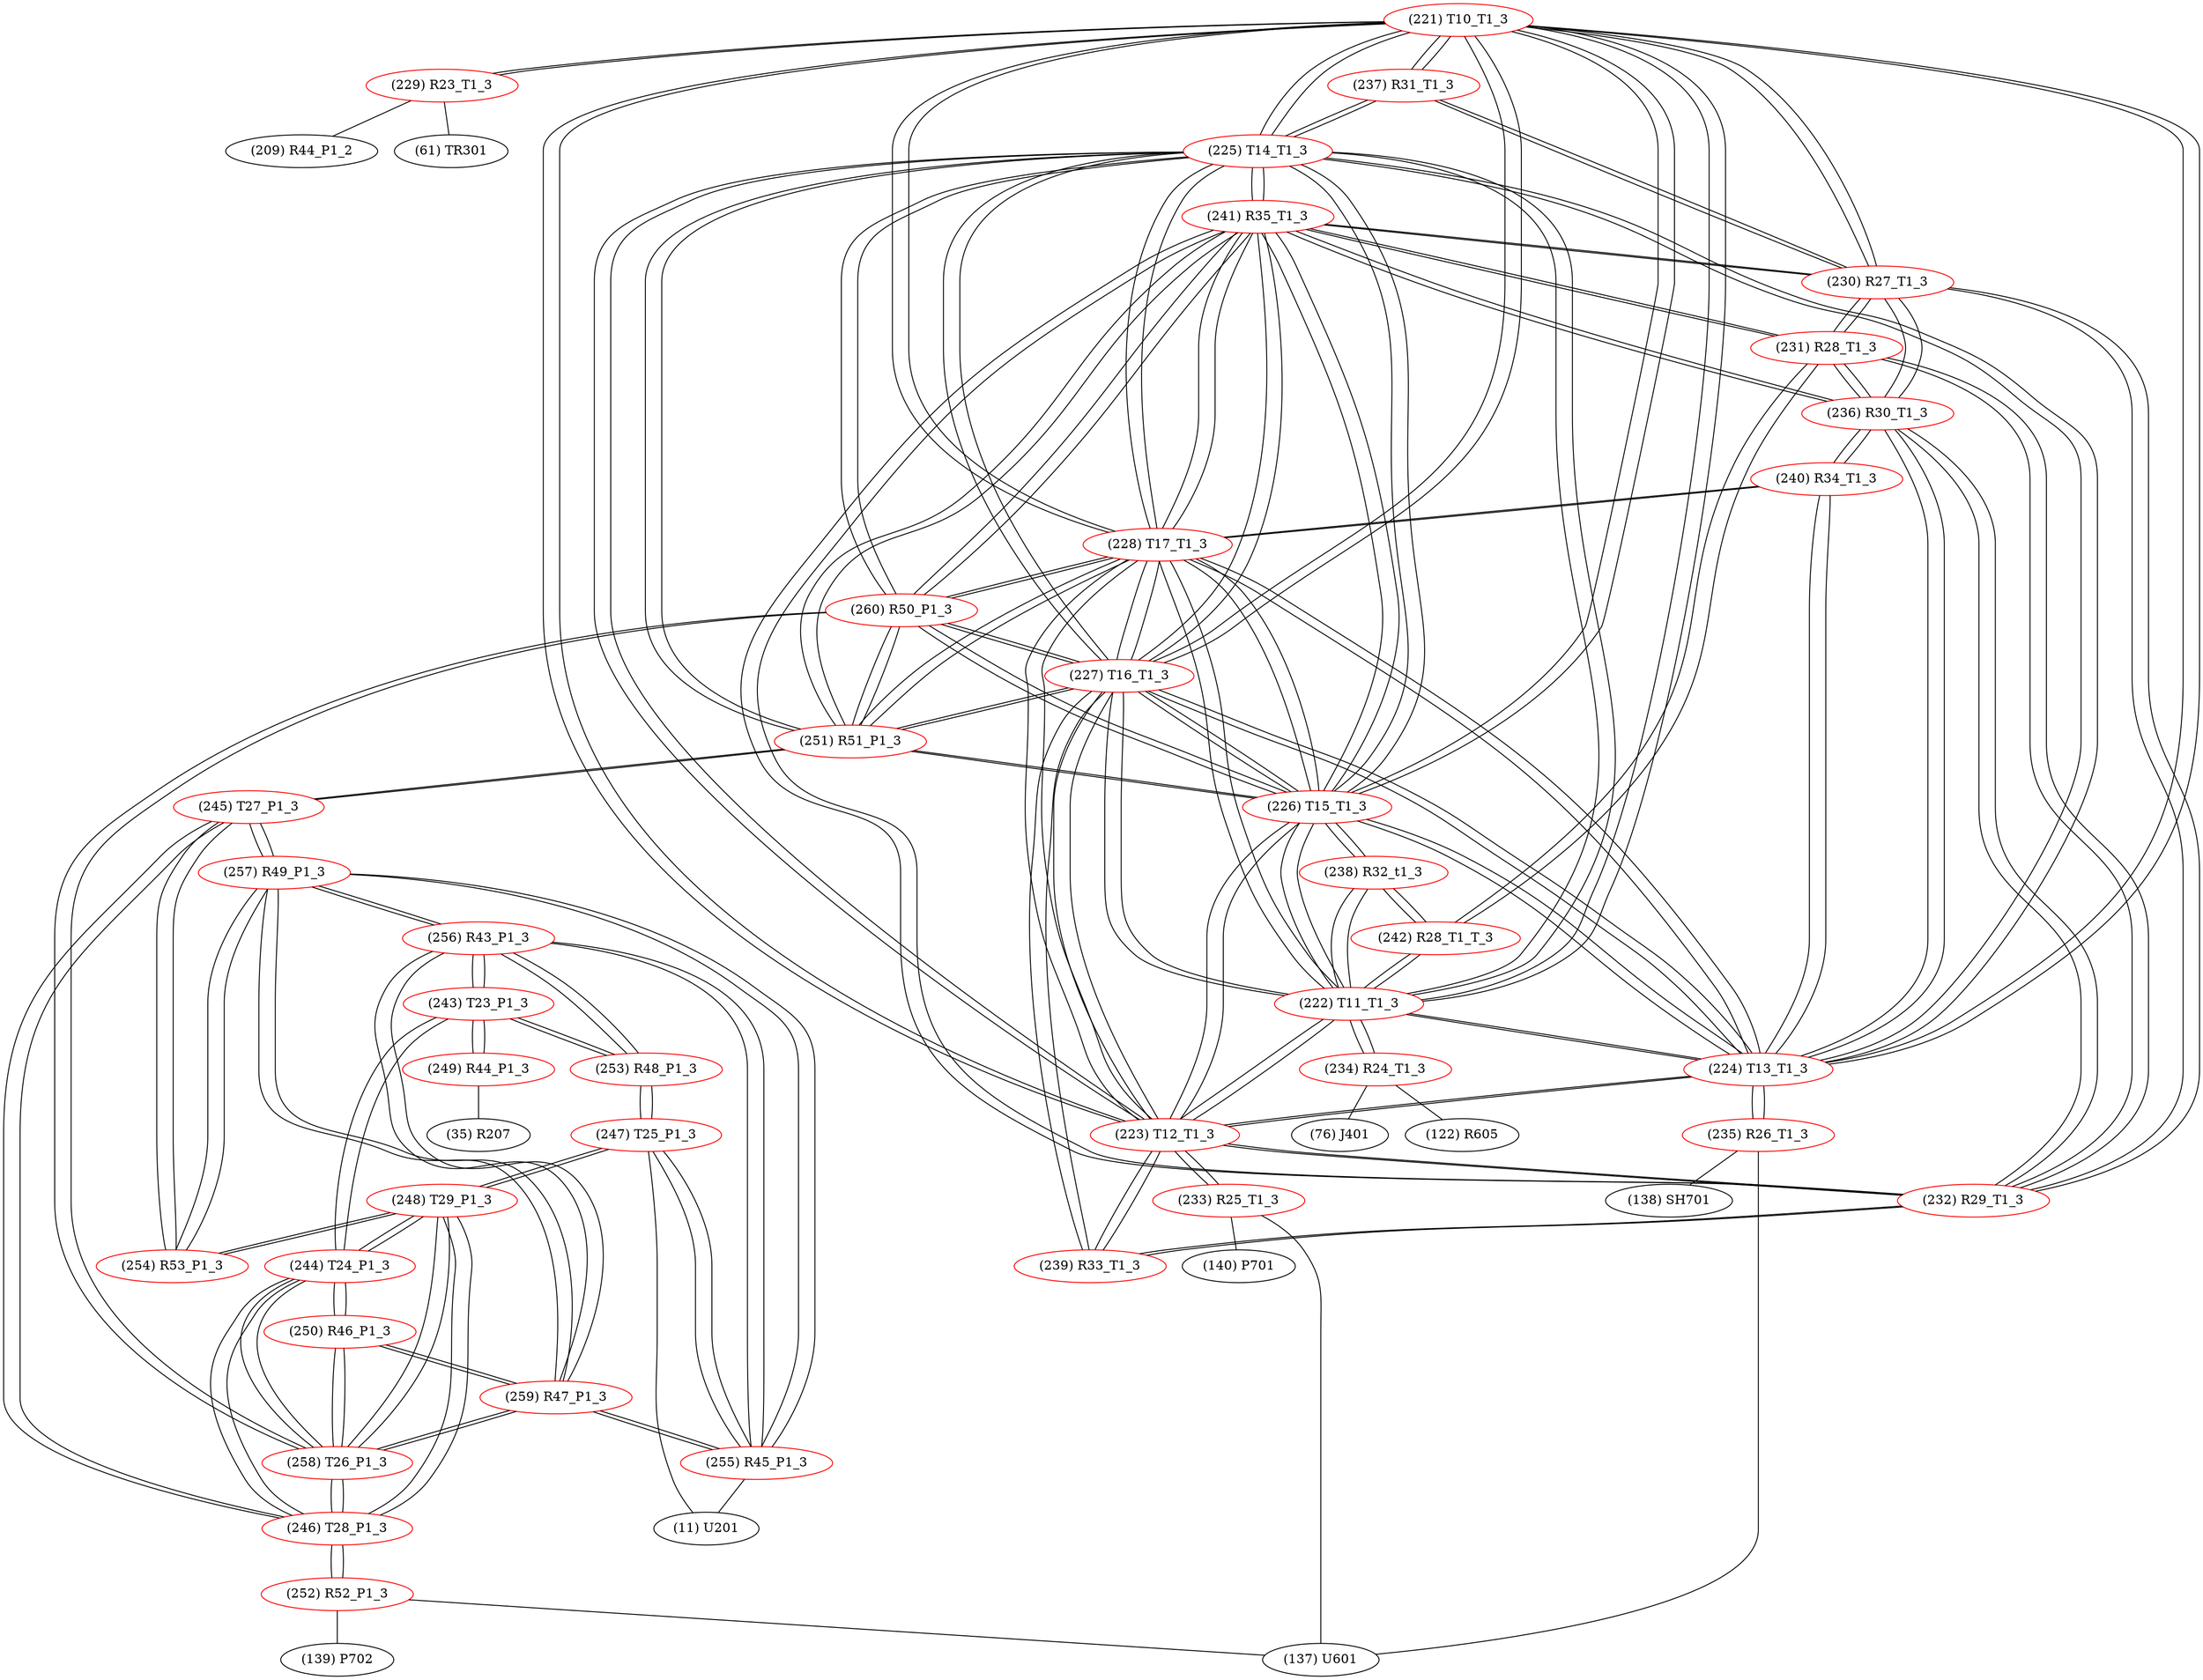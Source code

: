 graph {
	221 [label="(221) T10_T1_3" color=red]
	229 [label="(229) R23_T1_3"]
	237 [label="(237) R31_T1_3"]
	230 [label="(230) R27_T1_3"]
	227 [label="(227) T16_T1_3"]
	228 [label="(228) T17_T1_3"]
	226 [label="(226) T15_T1_3"]
	223 [label="(223) T12_T1_3"]
	225 [label="(225) T14_T1_3"]
	224 [label="(224) T13_T1_3"]
	222 [label="(222) T11_T1_3"]
	222 [label="(222) T11_T1_3" color=red]
	234 [label="(234) R24_T1_3"]
	242 [label="(242) R28_T1_T_3"]
	238 [label="(238) R32_t1_3"]
	221 [label="(221) T10_T1_3"]
	227 [label="(227) T16_T1_3"]
	228 [label="(228) T17_T1_3"]
	226 [label="(226) T15_T1_3"]
	223 [label="(223) T12_T1_3"]
	225 [label="(225) T14_T1_3"]
	224 [label="(224) T13_T1_3"]
	223 [label="(223) T12_T1_3" color=red]
	239 [label="(239) R33_T1_3"]
	232 [label="(232) R29_T1_3"]
	233 [label="(233) R25_T1_3"]
	221 [label="(221) T10_T1_3"]
	227 [label="(227) T16_T1_3"]
	228 [label="(228) T17_T1_3"]
	226 [label="(226) T15_T1_3"]
	225 [label="(225) T14_T1_3"]
	224 [label="(224) T13_T1_3"]
	222 [label="(222) T11_T1_3"]
	224 [label="(224) T13_T1_3" color=red]
	236 [label="(236) R30_T1_3"]
	240 [label="(240) R34_T1_3"]
	235 [label="(235) R26_T1_3"]
	221 [label="(221) T10_T1_3"]
	227 [label="(227) T16_T1_3"]
	228 [label="(228) T17_T1_3"]
	226 [label="(226) T15_T1_3"]
	223 [label="(223) T12_T1_3"]
	225 [label="(225) T14_T1_3"]
	222 [label="(222) T11_T1_3"]
	225 [label="(225) T14_T1_3" color=red]
	221 [label="(221) T10_T1_3"]
	227 [label="(227) T16_T1_3"]
	228 [label="(228) T17_T1_3"]
	226 [label="(226) T15_T1_3"]
	223 [label="(223) T12_T1_3"]
	224 [label="(224) T13_T1_3"]
	222 [label="(222) T11_T1_3"]
	237 [label="(237) R31_T1_3"]
	251 [label="(251) R51_P1_3"]
	260 [label="(260) R50_P1_3"]
	241 [label="(241) R35_T1_3"]
	226 [label="(226) T15_T1_3" color=red]
	238 [label="(238) R32_t1_3"]
	221 [label="(221) T10_T1_3"]
	227 [label="(227) T16_T1_3"]
	228 [label="(228) T17_T1_3"]
	223 [label="(223) T12_T1_3"]
	225 [label="(225) T14_T1_3"]
	224 [label="(224) T13_T1_3"]
	222 [label="(222) T11_T1_3"]
	251 [label="(251) R51_P1_3"]
	260 [label="(260) R50_P1_3"]
	241 [label="(241) R35_T1_3"]
	227 [label="(227) T16_T1_3" color=red]
	239 [label="(239) R33_T1_3"]
	221 [label="(221) T10_T1_3"]
	228 [label="(228) T17_T1_3"]
	226 [label="(226) T15_T1_3"]
	223 [label="(223) T12_T1_3"]
	225 [label="(225) T14_T1_3"]
	224 [label="(224) T13_T1_3"]
	222 [label="(222) T11_T1_3"]
	251 [label="(251) R51_P1_3"]
	260 [label="(260) R50_P1_3"]
	241 [label="(241) R35_T1_3"]
	228 [label="(228) T17_T1_3" color=red]
	240 [label="(240) R34_T1_3"]
	221 [label="(221) T10_T1_3"]
	227 [label="(227) T16_T1_3"]
	226 [label="(226) T15_T1_3"]
	223 [label="(223) T12_T1_3"]
	225 [label="(225) T14_T1_3"]
	224 [label="(224) T13_T1_3"]
	222 [label="(222) T11_T1_3"]
	251 [label="(251) R51_P1_3"]
	260 [label="(260) R50_P1_3"]
	241 [label="(241) R35_T1_3"]
	229 [label="(229) R23_T1_3" color=red]
	61 [label="(61) TR301"]
	209 [label="(209) R44_P1_2"]
	221 [label="(221) T10_T1_3"]
	230 [label="(230) R27_T1_3" color=red]
	236 [label="(236) R30_T1_3"]
	241 [label="(241) R35_T1_3"]
	232 [label="(232) R29_T1_3"]
	231 [label="(231) R28_T1_3"]
	221 [label="(221) T10_T1_3"]
	237 [label="(237) R31_T1_3"]
	231 [label="(231) R28_T1_3" color=red]
	236 [label="(236) R30_T1_3"]
	241 [label="(241) R35_T1_3"]
	232 [label="(232) R29_T1_3"]
	230 [label="(230) R27_T1_3"]
	242 [label="(242) R28_T1_T_3"]
	232 [label="(232) R29_T1_3" color=red]
	236 [label="(236) R30_T1_3"]
	241 [label="(241) R35_T1_3"]
	231 [label="(231) R28_T1_3"]
	230 [label="(230) R27_T1_3"]
	239 [label="(239) R33_T1_3"]
	223 [label="(223) T12_T1_3"]
	233 [label="(233) R25_T1_3" color=red]
	140 [label="(140) P701"]
	137 [label="(137) U601"]
	223 [label="(223) T12_T1_3"]
	234 [label="(234) R24_T1_3" color=red]
	76 [label="(76) J401"]
	122 [label="(122) R605"]
	222 [label="(222) T11_T1_3"]
	235 [label="(235) R26_T1_3" color=red]
	138 [label="(138) SH701"]
	137 [label="(137) U601"]
	224 [label="(224) T13_T1_3"]
	236 [label="(236) R30_T1_3" color=red]
	241 [label="(241) R35_T1_3"]
	232 [label="(232) R29_T1_3"]
	231 [label="(231) R28_T1_3"]
	230 [label="(230) R27_T1_3"]
	240 [label="(240) R34_T1_3"]
	224 [label="(224) T13_T1_3"]
	237 [label="(237) R31_T1_3" color=red]
	221 [label="(221) T10_T1_3"]
	230 [label="(230) R27_T1_3"]
	225 [label="(225) T14_T1_3"]
	238 [label="(238) R32_t1_3" color=red]
	226 [label="(226) T15_T1_3"]
	222 [label="(222) T11_T1_3"]
	242 [label="(242) R28_T1_T_3"]
	239 [label="(239) R33_T1_3" color=red]
	227 [label="(227) T16_T1_3"]
	232 [label="(232) R29_T1_3"]
	223 [label="(223) T12_T1_3"]
	240 [label="(240) R34_T1_3" color=red]
	228 [label="(228) T17_T1_3"]
	236 [label="(236) R30_T1_3"]
	224 [label="(224) T13_T1_3"]
	241 [label="(241) R35_T1_3" color=red]
	236 [label="(236) R30_T1_3"]
	232 [label="(232) R29_T1_3"]
	231 [label="(231) R28_T1_3"]
	230 [label="(230) R27_T1_3"]
	251 [label="(251) R51_P1_3"]
	260 [label="(260) R50_P1_3"]
	228 [label="(228) T17_T1_3"]
	227 [label="(227) T16_T1_3"]
	226 [label="(226) T15_T1_3"]
	225 [label="(225) T14_T1_3"]
	242 [label="(242) R28_T1_T_3" color=red]
	222 [label="(222) T11_T1_3"]
	238 [label="(238) R32_t1_3"]
	231 [label="(231) R28_T1_3"]
	243 [label="(243) T23_P1_3" color=red]
	253 [label="(253) R48_P1_3"]
	256 [label="(256) R43_P1_3"]
	244 [label="(244) T24_P1_3"]
	249 [label="(249) R44_P1_3"]
	244 [label="(244) T24_P1_3" color=red]
	258 [label="(258) T26_P1_3"]
	248 [label="(248) T29_P1_3"]
	246 [label="(246) T28_P1_3"]
	250 [label="(250) R46_P1_3"]
	243 [label="(243) T23_P1_3"]
	245 [label="(245) T27_P1_3" color=red]
	251 [label="(251) R51_P1_3"]
	246 [label="(246) T28_P1_3"]
	254 [label="(254) R53_P1_3"]
	257 [label="(257) R49_P1_3"]
	246 [label="(246) T28_P1_3" color=red]
	258 [label="(258) T26_P1_3"]
	244 [label="(244) T24_P1_3"]
	248 [label="(248) T29_P1_3"]
	252 [label="(252) R52_P1_3"]
	245 [label="(245) T27_P1_3"]
	247 [label="(247) T25_P1_3" color=red]
	248 [label="(248) T29_P1_3"]
	253 [label="(253) R48_P1_3"]
	255 [label="(255) R45_P1_3"]
	11 [label="(11) U201"]
	248 [label="(248) T29_P1_3" color=red]
	258 [label="(258) T26_P1_3"]
	244 [label="(244) T24_P1_3"]
	246 [label="(246) T28_P1_3"]
	247 [label="(247) T25_P1_3"]
	254 [label="(254) R53_P1_3"]
	249 [label="(249) R44_P1_3" color=red]
	35 [label="(35) R207"]
	243 [label="(243) T23_P1_3"]
	250 [label="(250) R46_P1_3" color=red]
	258 [label="(258) T26_P1_3"]
	259 [label="(259) R47_P1_3"]
	244 [label="(244) T24_P1_3"]
	251 [label="(251) R51_P1_3" color=red]
	245 [label="(245) T27_P1_3"]
	260 [label="(260) R50_P1_3"]
	228 [label="(228) T17_T1_3"]
	241 [label="(241) R35_T1_3"]
	227 [label="(227) T16_T1_3"]
	226 [label="(226) T15_T1_3"]
	225 [label="(225) T14_T1_3"]
	252 [label="(252) R52_P1_3" color=red]
	137 [label="(137) U601"]
	139 [label="(139) P702"]
	246 [label="(246) T28_P1_3"]
	253 [label="(253) R48_P1_3" color=red]
	247 [label="(247) T25_P1_3"]
	243 [label="(243) T23_P1_3"]
	256 [label="(256) R43_P1_3"]
	254 [label="(254) R53_P1_3" color=red]
	248 [label="(248) T29_P1_3"]
	245 [label="(245) T27_P1_3"]
	257 [label="(257) R49_P1_3"]
	255 [label="(255) R45_P1_3" color=red]
	259 [label="(259) R47_P1_3"]
	256 [label="(256) R43_P1_3"]
	257 [label="(257) R49_P1_3"]
	247 [label="(247) T25_P1_3"]
	11 [label="(11) U201"]
	256 [label="(256) R43_P1_3" color=red]
	253 [label="(253) R48_P1_3"]
	243 [label="(243) T23_P1_3"]
	259 [label="(259) R47_P1_3"]
	255 [label="(255) R45_P1_3"]
	257 [label="(257) R49_P1_3"]
	257 [label="(257) R49_P1_3" color=red]
	259 [label="(259) R47_P1_3"]
	255 [label="(255) R45_P1_3"]
	256 [label="(256) R43_P1_3"]
	245 [label="(245) T27_P1_3"]
	254 [label="(254) R53_P1_3"]
	258 [label="(258) T26_P1_3" color=red]
	260 [label="(260) R50_P1_3"]
	244 [label="(244) T24_P1_3"]
	248 [label="(248) T29_P1_3"]
	246 [label="(246) T28_P1_3"]
	250 [label="(250) R46_P1_3"]
	259 [label="(259) R47_P1_3"]
	259 [label="(259) R47_P1_3" color=red]
	255 [label="(255) R45_P1_3"]
	256 [label="(256) R43_P1_3"]
	257 [label="(257) R49_P1_3"]
	258 [label="(258) T26_P1_3"]
	250 [label="(250) R46_P1_3"]
	260 [label="(260) R50_P1_3" color=red]
	258 [label="(258) T26_P1_3"]
	251 [label="(251) R51_P1_3"]
	228 [label="(228) T17_T1_3"]
	241 [label="(241) R35_T1_3"]
	227 [label="(227) T16_T1_3"]
	226 [label="(226) T15_T1_3"]
	225 [label="(225) T14_T1_3"]
	221 -- 229
	221 -- 237
	221 -- 230
	221 -- 227
	221 -- 228
	221 -- 226
	221 -- 223
	221 -- 225
	221 -- 224
	221 -- 222
	222 -- 234
	222 -- 242
	222 -- 238
	222 -- 221
	222 -- 227
	222 -- 228
	222 -- 226
	222 -- 223
	222 -- 225
	222 -- 224
	223 -- 239
	223 -- 232
	223 -- 233
	223 -- 221
	223 -- 227
	223 -- 228
	223 -- 226
	223 -- 225
	223 -- 224
	223 -- 222
	224 -- 236
	224 -- 240
	224 -- 235
	224 -- 221
	224 -- 227
	224 -- 228
	224 -- 226
	224 -- 223
	224 -- 225
	224 -- 222
	225 -- 221
	225 -- 227
	225 -- 228
	225 -- 226
	225 -- 223
	225 -- 224
	225 -- 222
	225 -- 237
	225 -- 251
	225 -- 260
	225 -- 241
	226 -- 238
	226 -- 221
	226 -- 227
	226 -- 228
	226 -- 223
	226 -- 225
	226 -- 224
	226 -- 222
	226 -- 251
	226 -- 260
	226 -- 241
	227 -- 239
	227 -- 221
	227 -- 228
	227 -- 226
	227 -- 223
	227 -- 225
	227 -- 224
	227 -- 222
	227 -- 251
	227 -- 260
	227 -- 241
	228 -- 240
	228 -- 221
	228 -- 227
	228 -- 226
	228 -- 223
	228 -- 225
	228 -- 224
	228 -- 222
	228 -- 251
	228 -- 260
	228 -- 241
	229 -- 61
	229 -- 209
	229 -- 221
	230 -- 236
	230 -- 241
	230 -- 232
	230 -- 231
	230 -- 221
	230 -- 237
	231 -- 236
	231 -- 241
	231 -- 232
	231 -- 230
	231 -- 242
	232 -- 236
	232 -- 241
	232 -- 231
	232 -- 230
	232 -- 239
	232 -- 223
	233 -- 140
	233 -- 137
	233 -- 223
	234 -- 76
	234 -- 122
	234 -- 222
	235 -- 138
	235 -- 137
	235 -- 224
	236 -- 241
	236 -- 232
	236 -- 231
	236 -- 230
	236 -- 240
	236 -- 224
	237 -- 221
	237 -- 230
	237 -- 225
	238 -- 226
	238 -- 222
	238 -- 242
	239 -- 227
	239 -- 232
	239 -- 223
	240 -- 228
	240 -- 236
	240 -- 224
	241 -- 236
	241 -- 232
	241 -- 231
	241 -- 230
	241 -- 251
	241 -- 260
	241 -- 228
	241 -- 227
	241 -- 226
	241 -- 225
	242 -- 222
	242 -- 238
	242 -- 231
	243 -- 253
	243 -- 256
	243 -- 244
	243 -- 249
	244 -- 258
	244 -- 248
	244 -- 246
	244 -- 250
	244 -- 243
	245 -- 251
	245 -- 246
	245 -- 254
	245 -- 257
	246 -- 258
	246 -- 244
	246 -- 248
	246 -- 252
	246 -- 245
	247 -- 248
	247 -- 253
	247 -- 255
	247 -- 11
	248 -- 258
	248 -- 244
	248 -- 246
	248 -- 247
	248 -- 254
	249 -- 35
	249 -- 243
	250 -- 258
	250 -- 259
	250 -- 244
	251 -- 245
	251 -- 260
	251 -- 228
	251 -- 241
	251 -- 227
	251 -- 226
	251 -- 225
	252 -- 137
	252 -- 139
	252 -- 246
	253 -- 247
	253 -- 243
	253 -- 256
	254 -- 248
	254 -- 245
	254 -- 257
	255 -- 259
	255 -- 256
	255 -- 257
	255 -- 247
	255 -- 11
	256 -- 253
	256 -- 243
	256 -- 259
	256 -- 255
	256 -- 257
	257 -- 259
	257 -- 255
	257 -- 256
	257 -- 245
	257 -- 254
	258 -- 260
	258 -- 244
	258 -- 248
	258 -- 246
	258 -- 250
	258 -- 259
	259 -- 255
	259 -- 256
	259 -- 257
	259 -- 258
	259 -- 250
	260 -- 258
	260 -- 251
	260 -- 228
	260 -- 241
	260 -- 227
	260 -- 226
	260 -- 225
}